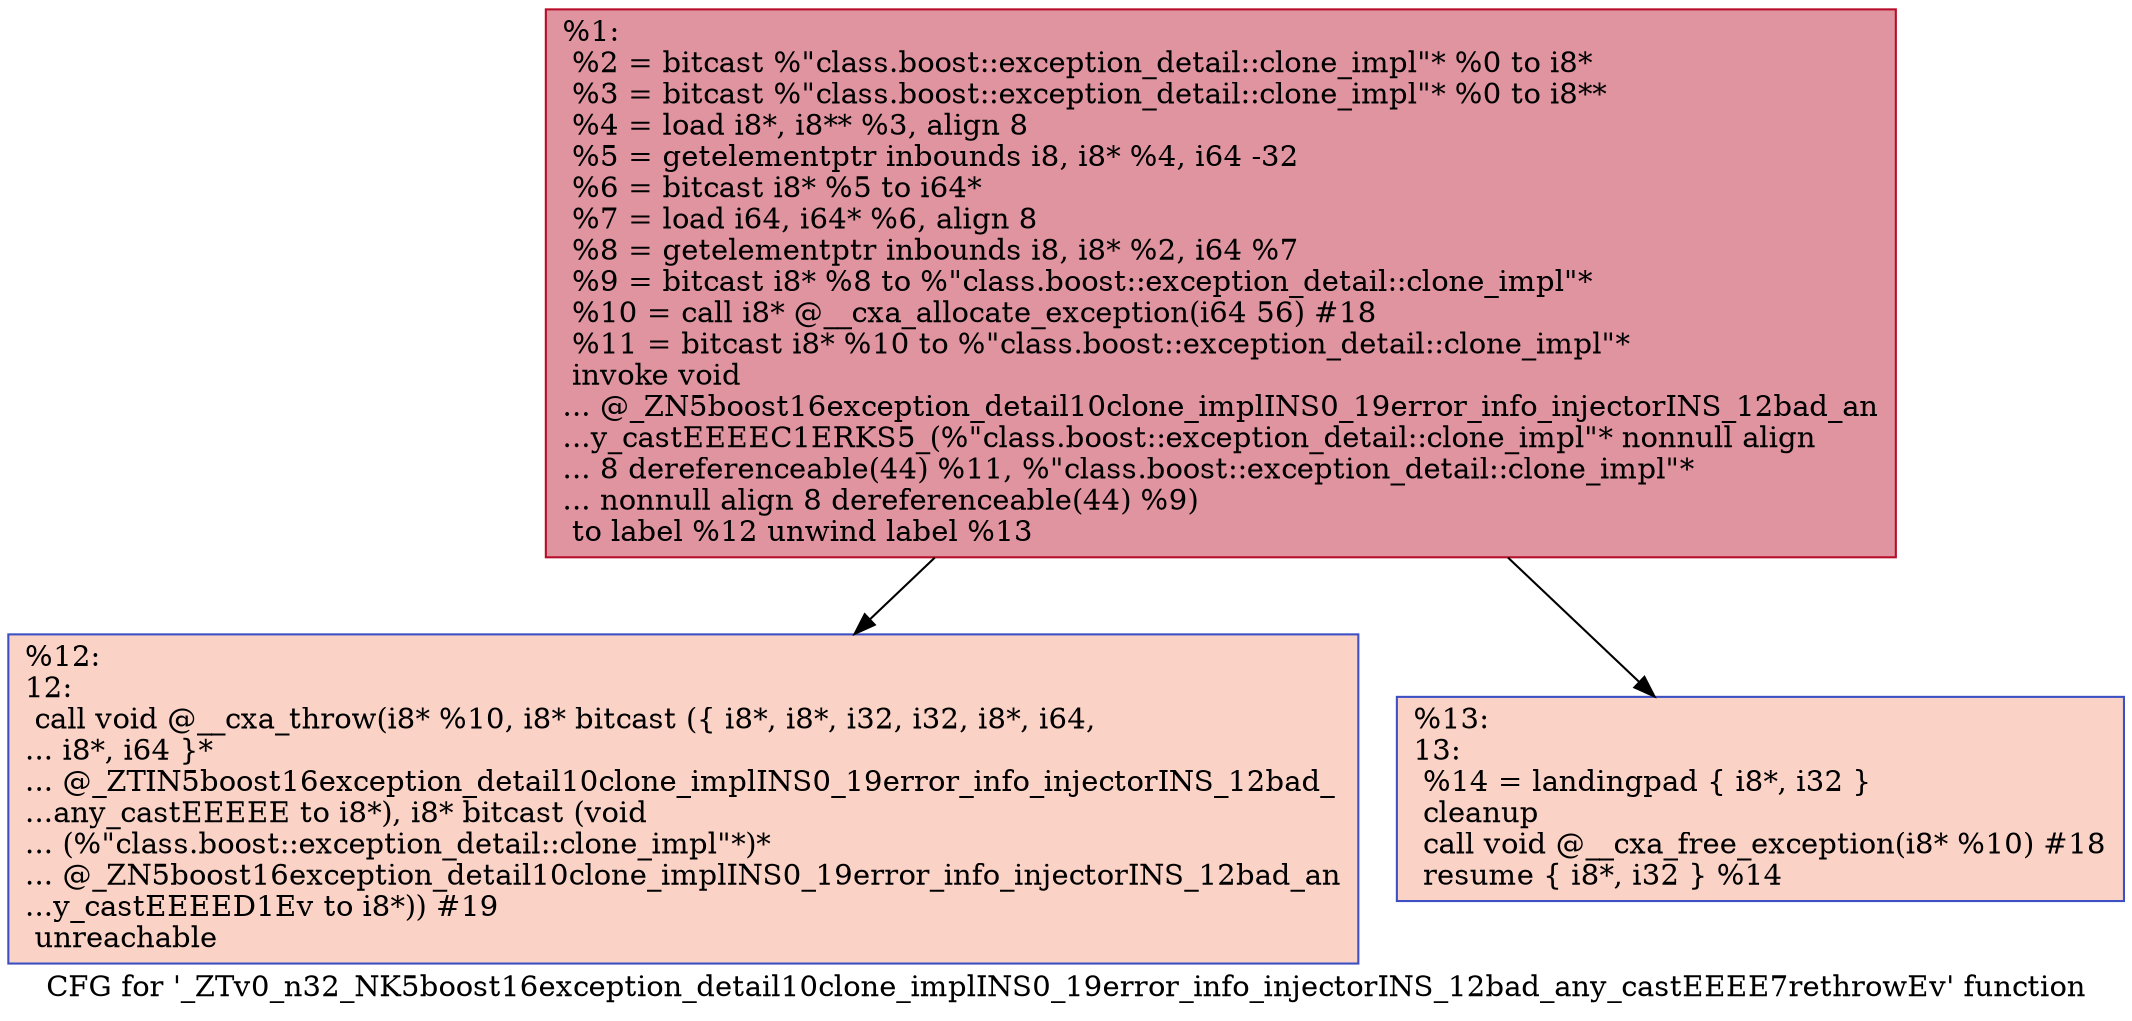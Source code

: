 digraph "CFG for '_ZTv0_n32_NK5boost16exception_detail10clone_implINS0_19error_info_injectorINS_12bad_any_castEEEE7rethrowEv' function" {
	label="CFG for '_ZTv0_n32_NK5boost16exception_detail10clone_implINS0_19error_info_injectorINS_12bad_any_castEEEE7rethrowEv' function";

	Node0x5594cc447ea0 [shape=record,color="#b70d28ff", style=filled, fillcolor="#b70d2870",label="{%1:\l  %2 = bitcast %\"class.boost::exception_detail::clone_impl\"* %0 to i8*\l  %3 = bitcast %\"class.boost::exception_detail::clone_impl\"* %0 to i8**\l  %4 = load i8*, i8** %3, align 8\l  %5 = getelementptr inbounds i8, i8* %4, i64 -32\l  %6 = bitcast i8* %5 to i64*\l  %7 = load i64, i64* %6, align 8\l  %8 = getelementptr inbounds i8, i8* %2, i64 %7\l  %9 = bitcast i8* %8 to %\"class.boost::exception_detail::clone_impl\"*\l  %10 = call i8* @__cxa_allocate_exception(i64 56) #18\l  %11 = bitcast i8* %10 to %\"class.boost::exception_detail::clone_impl\"*\l  invoke void\l... @_ZN5boost16exception_detail10clone_implINS0_19error_info_injectorINS_12bad_an\l...y_castEEEEC1ERKS5_(%\"class.boost::exception_detail::clone_impl\"* nonnull align\l... 8 dereferenceable(44) %11, %\"class.boost::exception_detail::clone_impl\"*\l... nonnull align 8 dereferenceable(44) %9)\l          to label %12 unwind label %13\l}"];
	Node0x5594cc447ea0 -> Node0x5594cc4484d0;
	Node0x5594cc447ea0 -> Node0x5594cc448520;
	Node0x5594cc4484d0 [shape=record,color="#3d50c3ff", style=filled, fillcolor="#f59c7d70",label="{%12:\l12:                                               \l  call void @__cxa_throw(i8* %10, i8* bitcast (\{ i8*, i8*, i32, i32, i8*, i64,\l... i8*, i64 \}*\l... @_ZTIN5boost16exception_detail10clone_implINS0_19error_info_injectorINS_12bad_\l...any_castEEEEE to i8*), i8* bitcast (void\l... (%\"class.boost::exception_detail::clone_impl\"*)*\l... @_ZN5boost16exception_detail10clone_implINS0_19error_info_injectorINS_12bad_an\l...y_castEEEED1Ev to i8*)) #19\l  unreachable\l}"];
	Node0x5594cc448520 [shape=record,color="#3d50c3ff", style=filled, fillcolor="#f59c7d70",label="{%13:\l13:                                               \l  %14 = landingpad \{ i8*, i32 \}\l          cleanup\l  call void @__cxa_free_exception(i8* %10) #18\l  resume \{ i8*, i32 \} %14\l}"];
}
